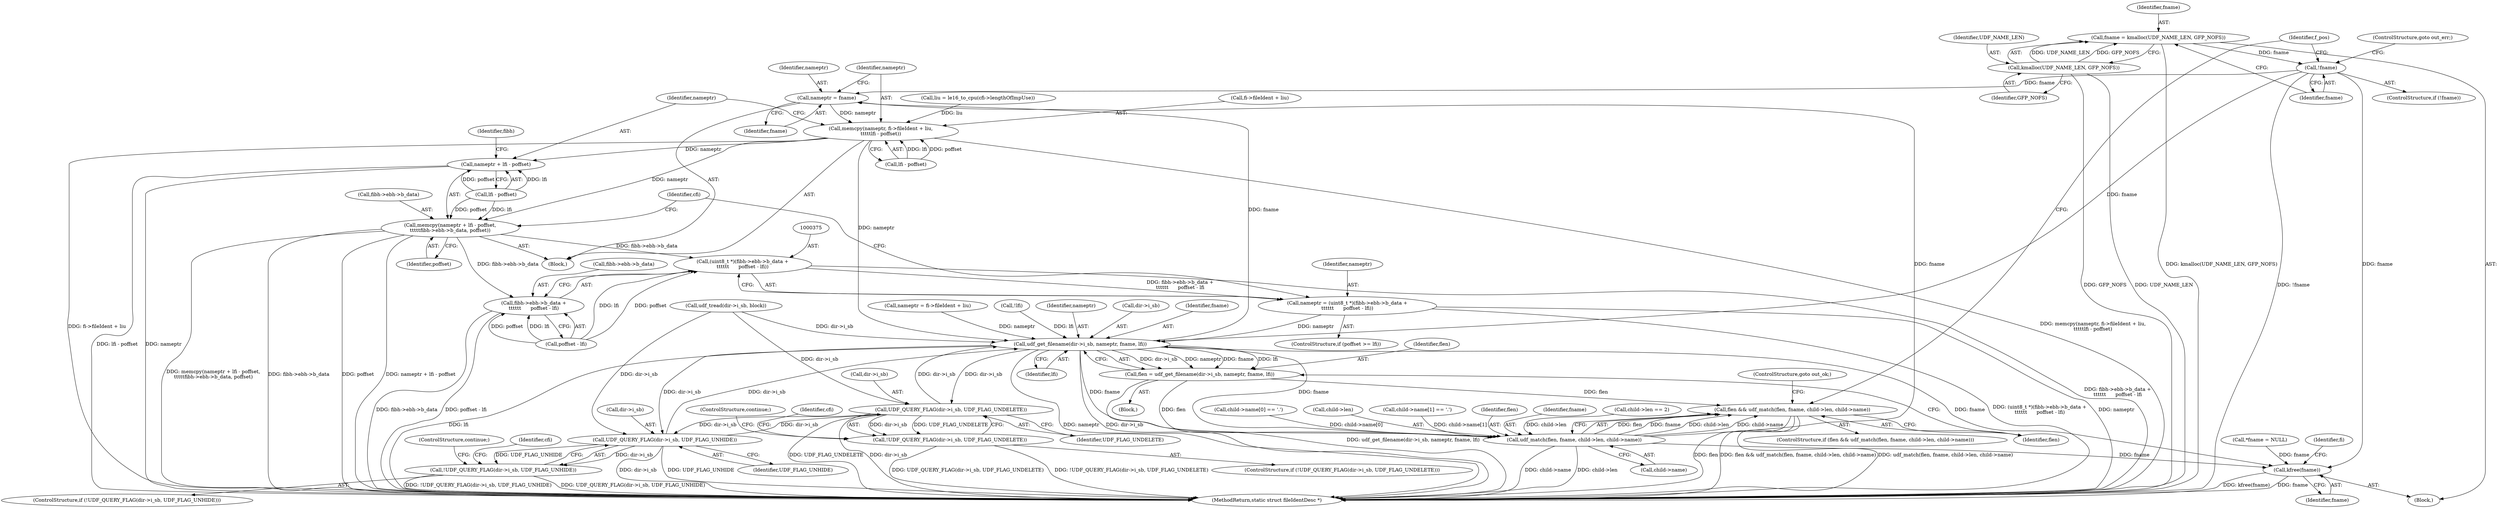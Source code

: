 digraph "1_linux_0e5cc9a40ada6046e6bc3bdfcd0c0d7e4b706b14_0@API" {
"1000292" [label="(Call,fname = kmalloc(UDF_NAME_LEN, GFP_NOFS))"];
"1000294" [label="(Call,kmalloc(UDF_NAME_LEN, GFP_NOFS))"];
"1000298" [label="(Call,!fname)"];
"1000387" [label="(Call,nameptr = fname)"];
"1000390" [label="(Call,memcpy(nameptr, fi->fileIdent + liu,\n\t\t\t\t\tlfi - poffset))"];
"1000400" [label="(Call,memcpy(nameptr + lfi - poffset,\n\t\t\t\t\tfibh->ebh->b_data, poffset))"];
"1000374" [label="(Call,(uint8_t *)(fibh->ebh->b_data +\n\t\t\t\t\t\t      poffset - lfi))"];
"1000372" [label="(Call,nameptr = (uint8_t *)(fibh->ebh->b_data +\n\t\t\t\t\t\t      poffset - lfi))"];
"1000461" [label="(Call,udf_get_filename(dir->i_sb, nameptr, fname, lfi))"];
"1000423" [label="(Call,UDF_QUERY_FLAG(dir->i_sb, UDF_FLAG_UNDELETE))"];
"1000422" [label="(Call,!UDF_QUERY_FLAG(dir->i_sb, UDF_FLAG_UNDELETE))"];
"1000440" [label="(Call,UDF_QUERY_FLAG(dir->i_sb, UDF_FLAG_UNHIDE))"];
"1000439" [label="(Call,!UDF_QUERY_FLAG(dir->i_sb, UDF_FLAG_UNHIDE))"];
"1000459" [label="(Call,flen = udf_get_filename(dir->i_sb, nameptr, fname, lfi))"];
"1000469" [label="(Call,flen && udf_match(flen, fname, child->len, child->name))"];
"1000471" [label="(Call,udf_match(flen, fname, child->len, child->name))"];
"1000506" [label="(Call,kfree(fname))"];
"1000376" [label="(Call,fibh->ebh->b_data +\n\t\t\t\t\t\t      poffset - lfi)"];
"1000401" [label="(Call,nameptr + lfi - poffset)"];
"1000468" [label="(ControlStructure,if (flen && udf_match(flen, fname, child->len, child->name)))"];
"1000469" [label="(Call,flen && udf_match(flen, fname, child->len, child->name))"];
"1000141" [label="(Call,child->name[0] == '.')"];
"1000300" [label="(ControlStructure,goto out_err;)"];
"1000294" [label="(Call,kmalloc(UDF_NAME_LEN, GFP_NOFS))"];
"1000423" [label="(Call,UDF_QUERY_FLAG(dir->i_sb, UDF_FLAG_UNDELETE))"];
"1000400" [label="(Call,memcpy(nameptr + lfi - poffset,\n\t\t\t\t\tfibh->ebh->b_data, poffset))"];
"1000408" [label="(Identifier,fibh)"];
"1000462" [label="(Call,dir->i_sb)"];
"1000281" [label="(Call,udf_tread(dir->i_sb, block))"];
"1000402" [label="(Identifier,nameptr)"];
"1000292" [label="(Call,fname = kmalloc(UDF_NAME_LEN, GFP_NOFS))"];
"1000510" [label="(MethodReturn,static struct fileIdentDesc *)"];
"1000422" [label="(Call,!UDF_QUERY_FLAG(dir->i_sb, UDF_FLAG_UNDELETE))"];
"1000295" [label="(Identifier,UDF_NAME_LEN)"];
"1000433" [label="(Identifier,cfi)"];
"1000326" [label="(Call,liu = le16_to_cpu(cfi->lengthOfImpUse))"];
"1000466" [label="(Identifier,fname)"];
"1000428" [label="(ControlStructure,continue;)"];
"1000376" [label="(Call,fibh->ebh->b_data +\n\t\t\t\t\t\t      poffset - lfi)"];
"1000346" [label="(Call,nameptr = fi->fileIdent + liu)"];
"1000507" [label="(Identifier,fname)"];
"1000377" [label="(Call,fibh->ebh->b_data)"];
"1000467" [label="(Identifier,lfi)"];
"1000388" [label="(Identifier,nameptr)"];
"1000474" [label="(Call,child->len)"];
"1000296" [label="(Identifier,GFP_NOFS)"];
"1000297" [label="(ControlStructure,if (!fname))"];
"1000372" [label="(Call,nameptr = (uint8_t *)(fibh->ebh->b_data +\n\t\t\t\t\t\t      poffset - lfi))"];
"1000445" [label="(ControlStructure,continue;)"];
"1000456" [label="(Call,!lfi)"];
"1000450" [label="(Identifier,cfi)"];
"1000411" [label="(Identifier,poffset)"];
"1000427" [label="(Identifier,UDF_FLAG_UNDELETE)"];
"1000471" [label="(Call,udf_match(flen, fname, child->len, child->name))"];
"1000438" [label="(ControlStructure,if (!UDF_QUERY_FLAG(dir->i_sb, UDF_FLAG_UNHIDE)))"];
"1000406" [label="(Call,fibh->ebh->b_data)"];
"1000509" [label="(Identifier,fi)"];
"1000444" [label="(Identifier,UDF_FLAG_UNHIDE)"];
"1000506" [label="(Call,kfree(fname))"];
"1000416" [label="(Identifier,cfi)"];
"1000401" [label="(Call,nameptr + lfi - poffset)"];
"1000305" [label="(Block,)"];
"1000148" [label="(Call,child->name[1] == '.')"];
"1000386" [label="(Block,)"];
"1000439" [label="(Call,!UDF_QUERY_FLAG(dir->i_sb, UDF_FLAG_UNHIDE))"];
"1000440" [label="(Call,UDF_QUERY_FLAG(dir->i_sb, UDF_FLAG_UNHIDE))"];
"1000299" [label="(Identifier,fname)"];
"1000461" [label="(Call,udf_get_filename(dir->i_sb, nameptr, fname, lfi))"];
"1000373" [label="(Identifier,nameptr)"];
"1000115" [label="(Call,*fname = NULL)"];
"1000387" [label="(Call,nameptr = fname)"];
"1000298" [label="(Call,!fname)"];
"1000382" [label="(Call,poffset - lfi)"];
"1000424" [label="(Call,dir->i_sb)"];
"1000465" [label="(Identifier,nameptr)"];
"1000397" [label="(Call,lfi - poffset)"];
"1000374" [label="(Call,(uint8_t *)(fibh->ebh->b_data +\n\t\t\t\t\t\t      poffset - lfi))"];
"1000459" [label="(Call,flen = udf_get_filename(dir->i_sb, nameptr, fname, lfi))"];
"1000293" [label="(Identifier,fname)"];
"1000389" [label="(Identifier,fname)"];
"1000421" [label="(ControlStructure,if (!UDF_QUERY_FLAG(dir->i_sb, UDF_FLAG_UNDELETE)))"];
"1000390" [label="(Call,memcpy(nameptr, fi->fileIdent + liu,\n\t\t\t\t\tlfi - poffset))"];
"1000441" [label="(Call,dir->i_sb)"];
"1000480" [label="(ControlStructure,goto out_ok;)"];
"1000472" [label="(Identifier,flen)"];
"1000473" [label="(Identifier,fname)"];
"1000392" [label="(Call,fi->fileIdent + liu)"];
"1000106" [label="(Block,)"];
"1000303" [label="(Identifier,f_pos)"];
"1000391" [label="(Identifier,nameptr)"];
"1000403" [label="(Call,lfi - poffset)"];
"1000477" [label="(Call,child->name)"];
"1000460" [label="(Identifier,flen)"];
"1000135" [label="(Call,child->len == 2)"];
"1000470" [label="(Identifier,flen)"];
"1000368" [label="(ControlStructure,if (poffset >= lfi))"];
"1000292" -> "1000106"  [label="AST: "];
"1000292" -> "1000294"  [label="CFG: "];
"1000293" -> "1000292"  [label="AST: "];
"1000294" -> "1000292"  [label="AST: "];
"1000299" -> "1000292"  [label="CFG: "];
"1000292" -> "1000510"  [label="DDG: kmalloc(UDF_NAME_LEN, GFP_NOFS)"];
"1000294" -> "1000292"  [label="DDG: UDF_NAME_LEN"];
"1000294" -> "1000292"  [label="DDG: GFP_NOFS"];
"1000292" -> "1000298"  [label="DDG: fname"];
"1000294" -> "1000296"  [label="CFG: "];
"1000295" -> "1000294"  [label="AST: "];
"1000296" -> "1000294"  [label="AST: "];
"1000294" -> "1000510"  [label="DDG: GFP_NOFS"];
"1000294" -> "1000510"  [label="DDG: UDF_NAME_LEN"];
"1000298" -> "1000297"  [label="AST: "];
"1000298" -> "1000299"  [label="CFG: "];
"1000299" -> "1000298"  [label="AST: "];
"1000300" -> "1000298"  [label="CFG: "];
"1000303" -> "1000298"  [label="CFG: "];
"1000298" -> "1000510"  [label="DDG: !fname"];
"1000298" -> "1000387"  [label="DDG: fname"];
"1000298" -> "1000461"  [label="DDG: fname"];
"1000298" -> "1000506"  [label="DDG: fname"];
"1000387" -> "1000386"  [label="AST: "];
"1000387" -> "1000389"  [label="CFG: "];
"1000388" -> "1000387"  [label="AST: "];
"1000389" -> "1000387"  [label="AST: "];
"1000391" -> "1000387"  [label="CFG: "];
"1000471" -> "1000387"  [label="DDG: fname"];
"1000461" -> "1000387"  [label="DDG: fname"];
"1000387" -> "1000390"  [label="DDG: nameptr"];
"1000390" -> "1000386"  [label="AST: "];
"1000390" -> "1000397"  [label="CFG: "];
"1000391" -> "1000390"  [label="AST: "];
"1000392" -> "1000390"  [label="AST: "];
"1000397" -> "1000390"  [label="AST: "];
"1000402" -> "1000390"  [label="CFG: "];
"1000390" -> "1000510"  [label="DDG: fi->fileIdent + liu"];
"1000390" -> "1000510"  [label="DDG: memcpy(nameptr, fi->fileIdent + liu,\n\t\t\t\t\tlfi - poffset)"];
"1000326" -> "1000390"  [label="DDG: liu"];
"1000397" -> "1000390"  [label="DDG: lfi"];
"1000397" -> "1000390"  [label="DDG: poffset"];
"1000390" -> "1000400"  [label="DDG: nameptr"];
"1000390" -> "1000401"  [label="DDG: nameptr"];
"1000390" -> "1000461"  [label="DDG: nameptr"];
"1000400" -> "1000386"  [label="AST: "];
"1000400" -> "1000411"  [label="CFG: "];
"1000401" -> "1000400"  [label="AST: "];
"1000406" -> "1000400"  [label="AST: "];
"1000411" -> "1000400"  [label="AST: "];
"1000416" -> "1000400"  [label="CFG: "];
"1000400" -> "1000510"  [label="DDG: poffset"];
"1000400" -> "1000510"  [label="DDG: nameptr + lfi - poffset"];
"1000400" -> "1000510"  [label="DDG: memcpy(nameptr + lfi - poffset,\n\t\t\t\t\tfibh->ebh->b_data, poffset)"];
"1000400" -> "1000510"  [label="DDG: fibh->ebh->b_data"];
"1000400" -> "1000374"  [label="DDG: fibh->ebh->b_data"];
"1000400" -> "1000376"  [label="DDG: fibh->ebh->b_data"];
"1000403" -> "1000400"  [label="DDG: lfi"];
"1000403" -> "1000400"  [label="DDG: poffset"];
"1000374" -> "1000372"  [label="AST: "];
"1000374" -> "1000376"  [label="CFG: "];
"1000375" -> "1000374"  [label="AST: "];
"1000376" -> "1000374"  [label="AST: "];
"1000372" -> "1000374"  [label="CFG: "];
"1000374" -> "1000510"  [label="DDG: fibh->ebh->b_data +\n\t\t\t\t\t\t      poffset - lfi"];
"1000374" -> "1000372"  [label="DDG: fibh->ebh->b_data +\n\t\t\t\t\t\t      poffset - lfi"];
"1000382" -> "1000374"  [label="DDG: poffset"];
"1000382" -> "1000374"  [label="DDG: lfi"];
"1000372" -> "1000368"  [label="AST: "];
"1000373" -> "1000372"  [label="AST: "];
"1000416" -> "1000372"  [label="CFG: "];
"1000372" -> "1000510"  [label="DDG: nameptr"];
"1000372" -> "1000510"  [label="DDG: (uint8_t *)(fibh->ebh->b_data +\n\t\t\t\t\t\t      poffset - lfi)"];
"1000372" -> "1000461"  [label="DDG: nameptr"];
"1000461" -> "1000459"  [label="AST: "];
"1000461" -> "1000467"  [label="CFG: "];
"1000462" -> "1000461"  [label="AST: "];
"1000465" -> "1000461"  [label="AST: "];
"1000466" -> "1000461"  [label="AST: "];
"1000467" -> "1000461"  [label="AST: "];
"1000459" -> "1000461"  [label="CFG: "];
"1000461" -> "1000510"  [label="DDG: nameptr"];
"1000461" -> "1000510"  [label="DDG: lfi"];
"1000461" -> "1000510"  [label="DDG: dir->i_sb"];
"1000461" -> "1000423"  [label="DDG: dir->i_sb"];
"1000461" -> "1000440"  [label="DDG: dir->i_sb"];
"1000461" -> "1000459"  [label="DDG: dir->i_sb"];
"1000461" -> "1000459"  [label="DDG: nameptr"];
"1000461" -> "1000459"  [label="DDG: fname"];
"1000461" -> "1000459"  [label="DDG: lfi"];
"1000281" -> "1000461"  [label="DDG: dir->i_sb"];
"1000423" -> "1000461"  [label="DDG: dir->i_sb"];
"1000440" -> "1000461"  [label="DDG: dir->i_sb"];
"1000346" -> "1000461"  [label="DDG: nameptr"];
"1000471" -> "1000461"  [label="DDG: fname"];
"1000456" -> "1000461"  [label="DDG: lfi"];
"1000461" -> "1000471"  [label="DDG: fname"];
"1000461" -> "1000506"  [label="DDG: fname"];
"1000423" -> "1000422"  [label="AST: "];
"1000423" -> "1000427"  [label="CFG: "];
"1000424" -> "1000423"  [label="AST: "];
"1000427" -> "1000423"  [label="AST: "];
"1000422" -> "1000423"  [label="CFG: "];
"1000423" -> "1000510"  [label="DDG: UDF_FLAG_UNDELETE"];
"1000423" -> "1000510"  [label="DDG: dir->i_sb"];
"1000423" -> "1000422"  [label="DDG: dir->i_sb"];
"1000423" -> "1000422"  [label="DDG: UDF_FLAG_UNDELETE"];
"1000281" -> "1000423"  [label="DDG: dir->i_sb"];
"1000440" -> "1000423"  [label="DDG: dir->i_sb"];
"1000423" -> "1000440"  [label="DDG: dir->i_sb"];
"1000422" -> "1000421"  [label="AST: "];
"1000428" -> "1000422"  [label="CFG: "];
"1000433" -> "1000422"  [label="CFG: "];
"1000422" -> "1000510"  [label="DDG: UDF_QUERY_FLAG(dir->i_sb, UDF_FLAG_UNDELETE)"];
"1000422" -> "1000510"  [label="DDG: !UDF_QUERY_FLAG(dir->i_sb, UDF_FLAG_UNDELETE)"];
"1000440" -> "1000439"  [label="AST: "];
"1000440" -> "1000444"  [label="CFG: "];
"1000441" -> "1000440"  [label="AST: "];
"1000444" -> "1000440"  [label="AST: "];
"1000439" -> "1000440"  [label="CFG: "];
"1000440" -> "1000510"  [label="DDG: dir->i_sb"];
"1000440" -> "1000510"  [label="DDG: UDF_FLAG_UNHIDE"];
"1000440" -> "1000439"  [label="DDG: dir->i_sb"];
"1000440" -> "1000439"  [label="DDG: UDF_FLAG_UNHIDE"];
"1000281" -> "1000440"  [label="DDG: dir->i_sb"];
"1000439" -> "1000438"  [label="AST: "];
"1000445" -> "1000439"  [label="CFG: "];
"1000450" -> "1000439"  [label="CFG: "];
"1000439" -> "1000510"  [label="DDG: UDF_QUERY_FLAG(dir->i_sb, UDF_FLAG_UNHIDE)"];
"1000439" -> "1000510"  [label="DDG: !UDF_QUERY_FLAG(dir->i_sb, UDF_FLAG_UNHIDE)"];
"1000459" -> "1000305"  [label="AST: "];
"1000460" -> "1000459"  [label="AST: "];
"1000470" -> "1000459"  [label="CFG: "];
"1000459" -> "1000510"  [label="DDG: udf_get_filename(dir->i_sb, nameptr, fname, lfi)"];
"1000459" -> "1000469"  [label="DDG: flen"];
"1000459" -> "1000471"  [label="DDG: flen"];
"1000469" -> "1000468"  [label="AST: "];
"1000469" -> "1000470"  [label="CFG: "];
"1000469" -> "1000471"  [label="CFG: "];
"1000470" -> "1000469"  [label="AST: "];
"1000471" -> "1000469"  [label="AST: "];
"1000303" -> "1000469"  [label="CFG: "];
"1000480" -> "1000469"  [label="CFG: "];
"1000469" -> "1000510"  [label="DDG: flen && udf_match(flen, fname, child->len, child->name)"];
"1000469" -> "1000510"  [label="DDG: udf_match(flen, fname, child->len, child->name)"];
"1000469" -> "1000510"  [label="DDG: flen"];
"1000471" -> "1000469"  [label="DDG: flen"];
"1000471" -> "1000469"  [label="DDG: fname"];
"1000471" -> "1000469"  [label="DDG: child->len"];
"1000471" -> "1000469"  [label="DDG: child->name"];
"1000471" -> "1000477"  [label="CFG: "];
"1000472" -> "1000471"  [label="AST: "];
"1000473" -> "1000471"  [label="AST: "];
"1000474" -> "1000471"  [label="AST: "];
"1000477" -> "1000471"  [label="AST: "];
"1000471" -> "1000510"  [label="DDG: child->len"];
"1000471" -> "1000510"  [label="DDG: child->name"];
"1000135" -> "1000471"  [label="DDG: child->len"];
"1000141" -> "1000471"  [label="DDG: child->name[0]"];
"1000148" -> "1000471"  [label="DDG: child->name[1]"];
"1000471" -> "1000506"  [label="DDG: fname"];
"1000506" -> "1000106"  [label="AST: "];
"1000506" -> "1000507"  [label="CFG: "];
"1000507" -> "1000506"  [label="AST: "];
"1000509" -> "1000506"  [label="CFG: "];
"1000506" -> "1000510"  [label="DDG: kfree(fname)"];
"1000506" -> "1000510"  [label="DDG: fname"];
"1000115" -> "1000506"  [label="DDG: fname"];
"1000376" -> "1000382"  [label="CFG: "];
"1000377" -> "1000376"  [label="AST: "];
"1000382" -> "1000376"  [label="AST: "];
"1000376" -> "1000510"  [label="DDG: fibh->ebh->b_data"];
"1000376" -> "1000510"  [label="DDG: poffset - lfi"];
"1000382" -> "1000376"  [label="DDG: poffset"];
"1000382" -> "1000376"  [label="DDG: lfi"];
"1000401" -> "1000403"  [label="CFG: "];
"1000402" -> "1000401"  [label="AST: "];
"1000403" -> "1000401"  [label="AST: "];
"1000408" -> "1000401"  [label="CFG: "];
"1000401" -> "1000510"  [label="DDG: nameptr"];
"1000401" -> "1000510"  [label="DDG: lfi - poffset"];
"1000403" -> "1000401"  [label="DDG: lfi"];
"1000403" -> "1000401"  [label="DDG: poffset"];
}

